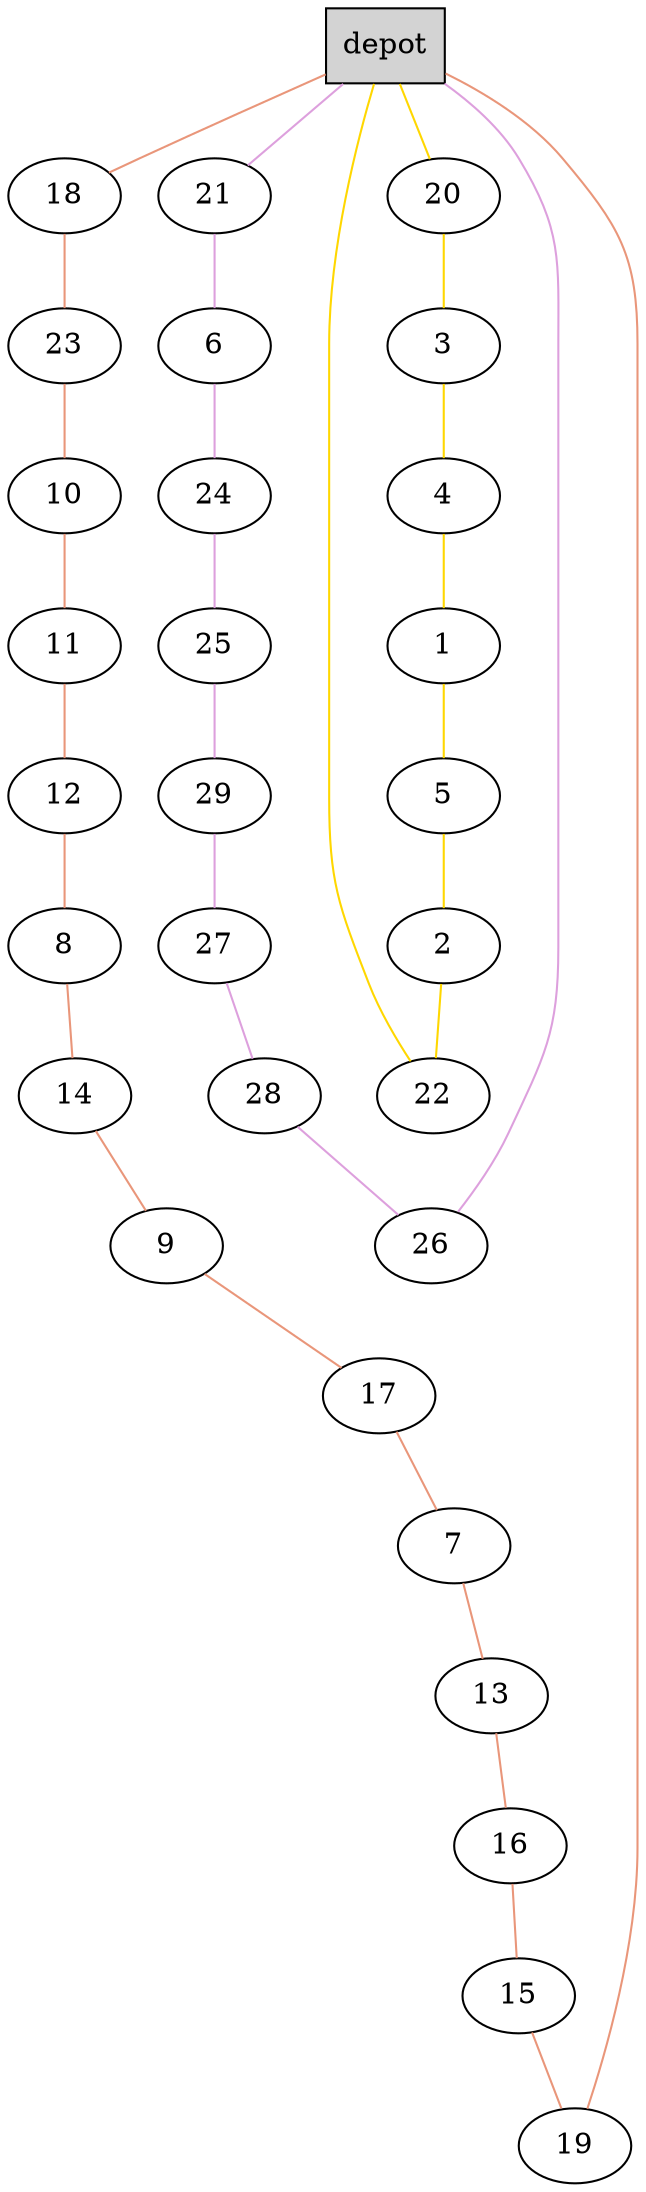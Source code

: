 graph G {
  0[shape = box, label = "depot", style = filled ];
  18[shape = ellipse];
  "0"--"18"[color = darksalmon];
  23[shape = ellipse];
  "18"--"23"[color = darksalmon];
  10[shape = ellipse];
  "23"--"10"[color = darksalmon];
  11[shape = ellipse];
  "10"--"11"[color = darksalmon];
  12[shape = ellipse];
  "11"--"12"[color = darksalmon];
  8[shape = ellipse];
  "12"--"8"[color = darksalmon];
  14[shape = ellipse];
  "8"--"14"[color = darksalmon];
  9[shape = ellipse];
  "14"--"9"[color = darksalmon];
  17[shape = ellipse];
  "9"--"17"[color = darksalmon];
  7[shape = ellipse];
  "17"--"7"[color = darksalmon];
  13[shape = ellipse];
  "7"--"13"[color = darksalmon];
  16[shape = ellipse];
  "13"--"16"[color = darksalmon];
  15[shape = ellipse];
  "16"--"15"[color = darksalmon];
  19[shape = ellipse];
  "15"--"19"[color = darksalmon];
  "19"--"0"[color = darksalmon];
  20[shape = ellipse];
  "0"--"20"[color = gold];
  3[shape = ellipse];
  "20"--"3"[color = gold];
  4[shape = ellipse];
  "3"--"4"[color = gold];
  1[shape = ellipse];
  "4"--"1"[color = gold];
  5[shape = ellipse];
  "1"--"5"[color = gold];
  2[shape = ellipse];
  "5"--"2"[color = gold];
  22[shape = ellipse];
  "2"--"22"[color = gold];
  "22"--"0"[color = gold];
  21[shape = ellipse];
  "0"--"21"[color = plum];
  6[shape = ellipse];
  "21"--"6"[color = plum];
  24[shape = ellipse];
  "6"--"24"[color = plum];
  25[shape = ellipse];
  "24"--"25"[color = plum];
  29[shape = ellipse];
  "25"--"29"[color = plum];
  27[shape = ellipse];
  "29"--"27"[color = plum];
  28[shape = ellipse];
  "27"--"28"[color = plum];
  26[shape = ellipse];
  "28"--"26"[color = plum];
  "26"--"0"[color = plum];
}
